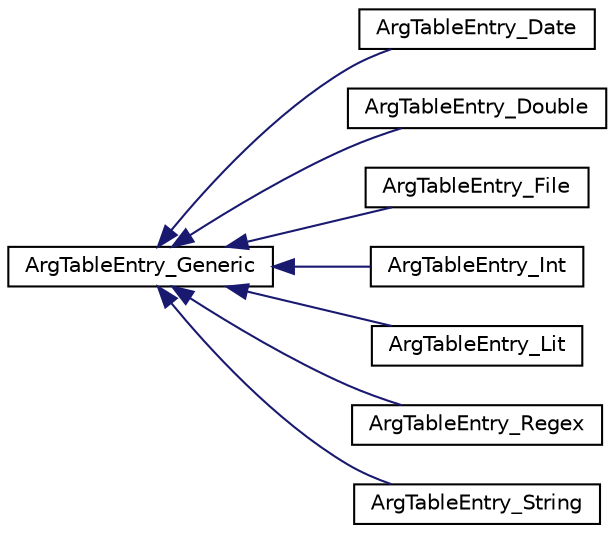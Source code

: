 digraph "Graphical Class Hierarchy"
{
  edge [fontname="Helvetica",fontsize="10",labelfontname="Helvetica",labelfontsize="10"];
  node [fontname="Helvetica",fontsize="10",shape=record];
  rankdir="LR";
  Node0 [label="ArgTableEntry_Generic",height=0.2,width=0.4,color="black", fillcolor="white", style="filled",URL="$class_arg_table_entry___generic.html"];
  Node0 -> Node1 [dir="back",color="midnightblue",fontsize="10",style="solid",fontname="Helvetica"];
  Node1 [label="ArgTableEntry_Date",height=0.2,width=0.4,color="black", fillcolor="white", style="filled",URL="$class_arg_table_entry___date.html"];
  Node0 -> Node2 [dir="back",color="midnightblue",fontsize="10",style="solid",fontname="Helvetica"];
  Node2 [label="ArgTableEntry_Double",height=0.2,width=0.4,color="black", fillcolor="white", style="filled",URL="$class_arg_table_entry___double.html"];
  Node0 -> Node3 [dir="back",color="midnightblue",fontsize="10",style="solid",fontname="Helvetica"];
  Node3 [label="ArgTableEntry_File",height=0.2,width=0.4,color="black", fillcolor="white", style="filled",URL="$class_arg_table_entry___file.html"];
  Node0 -> Node4 [dir="back",color="midnightblue",fontsize="10",style="solid",fontname="Helvetica"];
  Node4 [label="ArgTableEntry_Int",height=0.2,width=0.4,color="black", fillcolor="white", style="filled",URL="$class_arg_table_entry___int.html"];
  Node0 -> Node5 [dir="back",color="midnightblue",fontsize="10",style="solid",fontname="Helvetica"];
  Node5 [label="ArgTableEntry_Lit",height=0.2,width=0.4,color="black", fillcolor="white", style="filled",URL="$class_arg_table_entry___lit.html"];
  Node0 -> Node6 [dir="back",color="midnightblue",fontsize="10",style="solid",fontname="Helvetica"];
  Node6 [label="ArgTableEntry_Regex",height=0.2,width=0.4,color="black", fillcolor="white", style="filled",URL="$class_arg_table_entry___regex.html"];
  Node0 -> Node7 [dir="back",color="midnightblue",fontsize="10",style="solid",fontname="Helvetica"];
  Node7 [label="ArgTableEntry_String",height=0.2,width=0.4,color="black", fillcolor="white", style="filled",URL="$class_arg_table_entry___string.html"];
}
